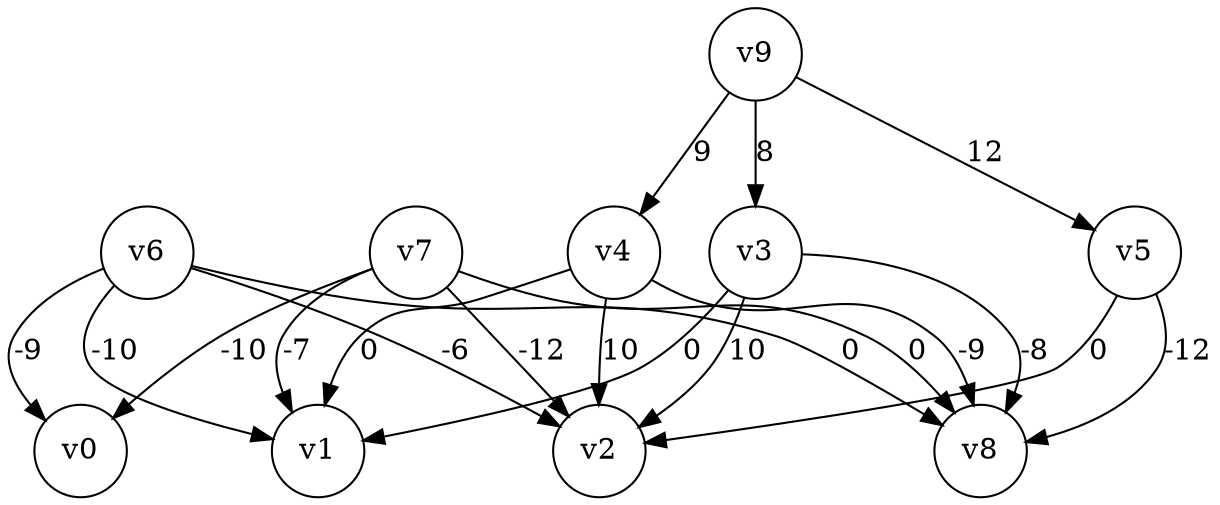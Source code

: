 digraph
{
	node [shape=circle, label="v0"] 0;
	node [shape=circle, label="v1"] 1;
	node [shape=circle, label="v2"] 2;
	node [shape=circle, label="v3"] 3;
	node [shape=circle, label="v4"] 4;
	node [shape=circle, label="v5"] 5;
	node [shape=circle, label="v6"] 6;
	node [shape=circle, label="v7"] 7;
	node [shape=circle, label="v8"] 8;
	node [shape=circle, label="v9"] 9;
	3 -> 1 [label="0"]
	3 -> 2 [label="10"]
	3 -> 8 [label="-8"]
	4 -> 1 [label="0"]
	4 -> 2 [label="10"]
	4 -> 8 [label="-9"]
	5 -> 2 [label="0"]
	5 -> 8 [label="-12"]
	6 -> 0 [label="-9"]
	6 -> 1 [label="-10"]
	6 -> 2 [label="-6"]
	6 -> 8 [label="0"]
	7 -> 0 [label="-10"]
	7 -> 1 [label="-7"]
	7 -> 2 [label="-12"]
	7 -> 8 [label="0"]
	9 -> 3 [label="8"]
	9 -> 4 [label="9"]
	9 -> 5 [label="12"]
}

